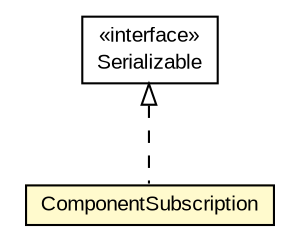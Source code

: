 #!/usr/local/bin/dot
#
# Class diagram 
# Generated by UMLGraph version 5.3 (http://www.umlgraph.org/)
#

digraph G {
	edge [fontname="arial",fontsize=10,labelfontname="arial",labelfontsize=10];
	node [fontname="arial",fontsize=10,shape=plaintext];
	nodesep=0.25;
	ranksep=0.5;
	// context.arch.logging.hibernate.ComponentSubscription
	c165371 [label=<<table title="context.arch.logging.hibernate.ComponentSubscription" border="0" cellborder="1" cellspacing="0" cellpadding="2" port="p" bgcolor="lemonChiffon" href="./ComponentSubscription.html">
		<tr><td><table border="0" cellspacing="0" cellpadding="1">
<tr><td align="center" balign="center"> ComponentSubscription </td></tr>
		</table></td></tr>
		</table>>, fontname="arial", fontcolor="black", fontsize=10.0];
	//context.arch.logging.hibernate.ComponentSubscription implements java.io.Serializable
	c165375:p -> c165371:p [dir=back,arrowtail=empty,style=dashed];
	// java.io.Serializable
	c165375 [label=<<table title="java.io.Serializable" border="0" cellborder="1" cellspacing="0" cellpadding="2" port="p" href="http://java.sun.com/j2se/1.4.2/docs/api/java/io/Serializable.html">
		<tr><td><table border="0" cellspacing="0" cellpadding="1">
<tr><td align="center" balign="center"> &#171;interface&#187; </td></tr>
<tr><td align="center" balign="center"> Serializable </td></tr>
		</table></td></tr>
		</table>>, fontname="arial", fontcolor="black", fontsize=10.0];
}


